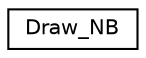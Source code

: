 digraph "Иерархия классов. Графический вид."
{
 // LATEX_PDF_SIZE
  edge [fontname="Helvetica",fontsize="10",labelfontname="Helvetica",labelfontsize="10"];
  node [fontname="Helvetica",fontsize="10",shape=record];
  rankdir="LR";
  Node0 [label="Draw_NB",height=0.2,width=0.4,color="black", fillcolor="white", style="filled",URL="$classDraw__NB.html",tooltip=" "];
}
